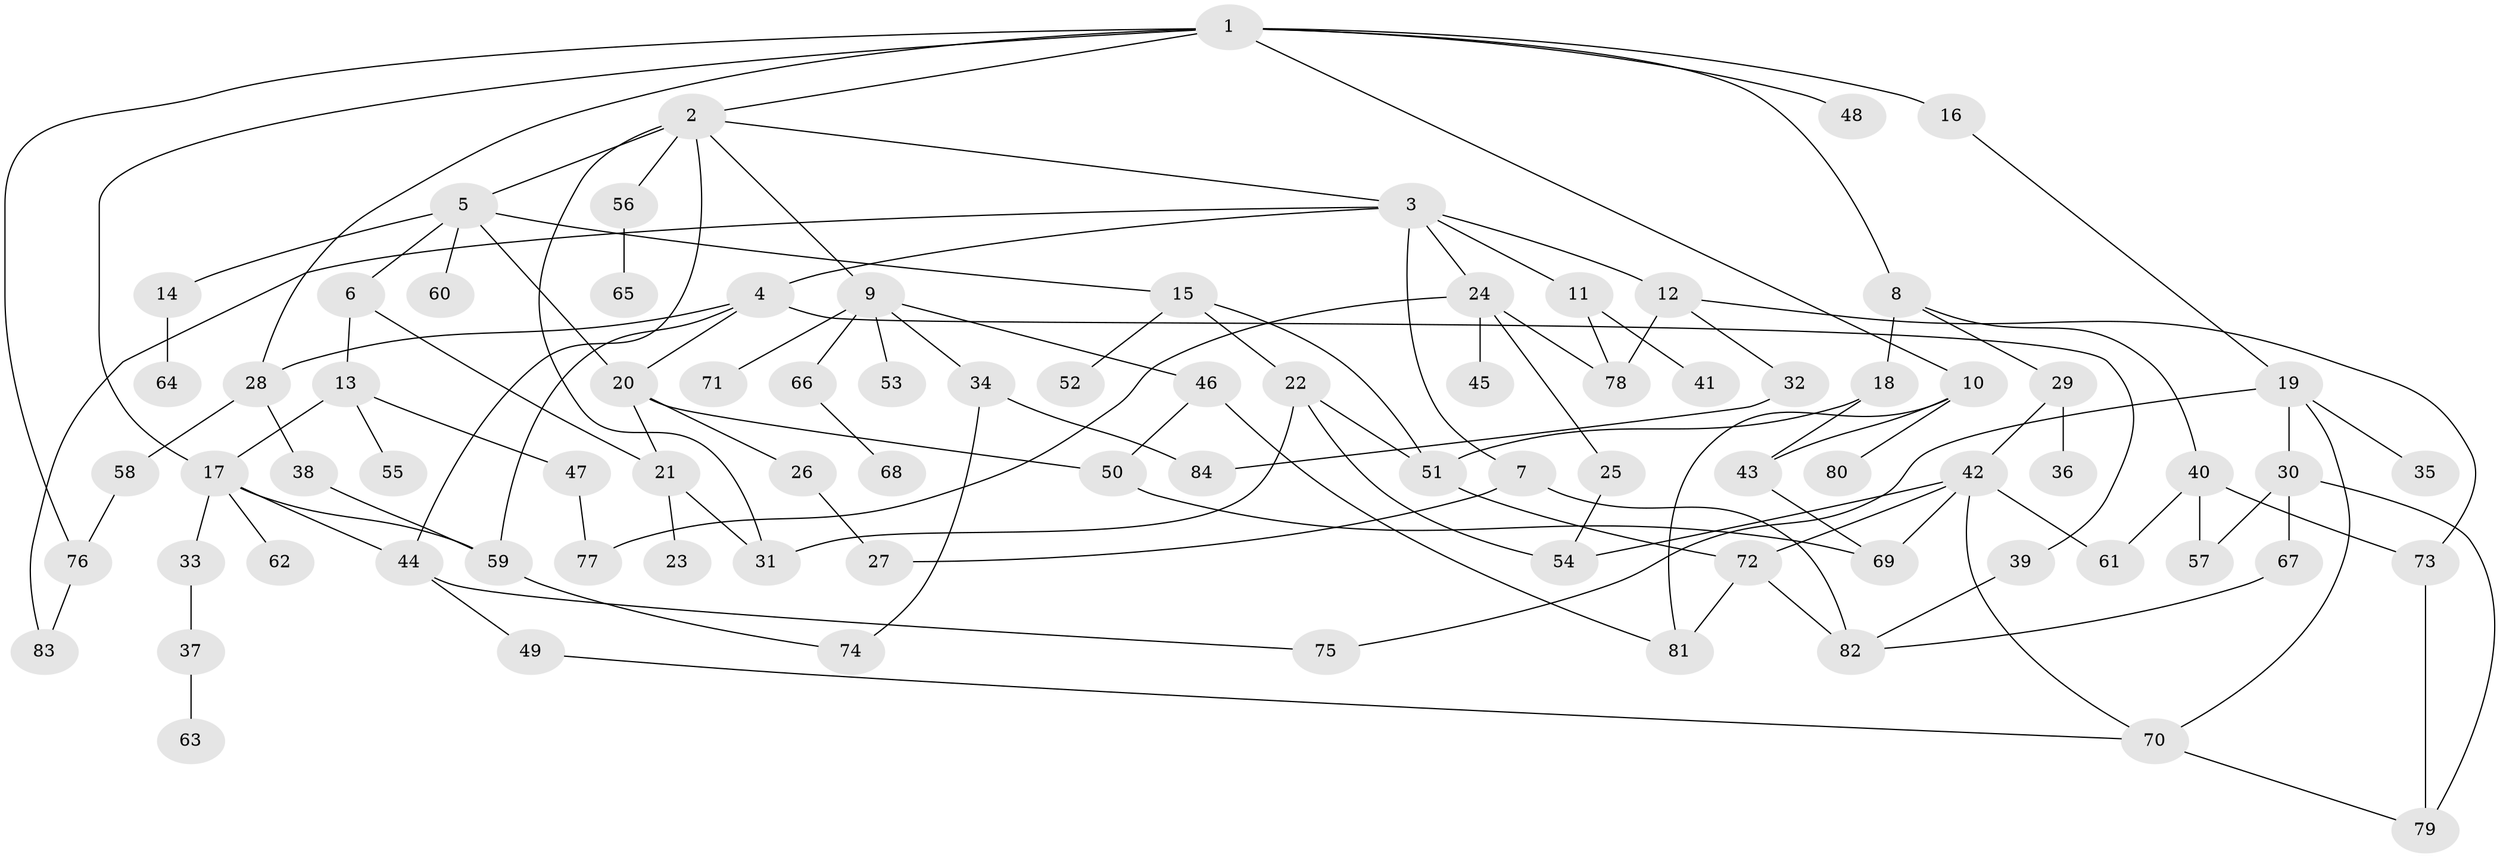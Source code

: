// coarse degree distribution, {7: 0.1, 5: 0.02, 9: 0.04, 4: 0.12, 3: 0.2, 6: 0.06, 2: 0.26, 1: 0.2}
// Generated by graph-tools (version 1.1) at 2025/17/03/04/25 18:17:10]
// undirected, 84 vertices, 122 edges
graph export_dot {
graph [start="1"]
  node [color=gray90,style=filled];
  1;
  2;
  3;
  4;
  5;
  6;
  7;
  8;
  9;
  10;
  11;
  12;
  13;
  14;
  15;
  16;
  17;
  18;
  19;
  20;
  21;
  22;
  23;
  24;
  25;
  26;
  27;
  28;
  29;
  30;
  31;
  32;
  33;
  34;
  35;
  36;
  37;
  38;
  39;
  40;
  41;
  42;
  43;
  44;
  45;
  46;
  47;
  48;
  49;
  50;
  51;
  52;
  53;
  54;
  55;
  56;
  57;
  58;
  59;
  60;
  61;
  62;
  63;
  64;
  65;
  66;
  67;
  68;
  69;
  70;
  71;
  72;
  73;
  74;
  75;
  76;
  77;
  78;
  79;
  80;
  81;
  82;
  83;
  84;
  1 -- 2;
  1 -- 8;
  1 -- 10;
  1 -- 16;
  1 -- 28;
  1 -- 48;
  1 -- 76;
  1 -- 17;
  2 -- 3;
  2 -- 5;
  2 -- 9;
  2 -- 44;
  2 -- 56;
  2 -- 31;
  3 -- 4;
  3 -- 7;
  3 -- 11;
  3 -- 12;
  3 -- 24;
  3 -- 83;
  4 -- 39;
  4 -- 59;
  4 -- 20;
  4 -- 28;
  5 -- 6;
  5 -- 14;
  5 -- 15;
  5 -- 20;
  5 -- 60;
  6 -- 13;
  6 -- 21;
  7 -- 27;
  7 -- 82;
  8 -- 18;
  8 -- 29;
  8 -- 40;
  9 -- 34;
  9 -- 46;
  9 -- 53;
  9 -- 66;
  9 -- 71;
  10 -- 80;
  10 -- 43;
  10 -- 81;
  11 -- 41;
  11 -- 78;
  12 -- 32;
  12 -- 78;
  12 -- 73;
  13 -- 17;
  13 -- 47;
  13 -- 55;
  14 -- 64;
  15 -- 22;
  15 -- 51;
  15 -- 52;
  16 -- 19;
  17 -- 33;
  17 -- 62;
  17 -- 44;
  17 -- 59;
  18 -- 43;
  18 -- 51;
  19 -- 30;
  19 -- 35;
  19 -- 70;
  19 -- 75;
  20 -- 21;
  20 -- 26;
  20 -- 50;
  21 -- 23;
  21 -- 31;
  22 -- 54;
  22 -- 31;
  22 -- 51;
  24 -- 25;
  24 -- 45;
  24 -- 77;
  24 -- 78;
  25 -- 54;
  26 -- 27;
  28 -- 38;
  28 -- 58;
  29 -- 36;
  29 -- 42;
  30 -- 67;
  30 -- 79;
  30 -- 57;
  32 -- 84;
  33 -- 37;
  34 -- 84;
  34 -- 74;
  37 -- 63;
  38 -- 59;
  39 -- 82;
  40 -- 57;
  40 -- 73;
  40 -- 61;
  42 -- 61;
  42 -- 69;
  42 -- 54;
  42 -- 70;
  42 -- 72;
  43 -- 69;
  44 -- 49;
  44 -- 75;
  46 -- 50;
  46 -- 81;
  47 -- 77;
  49 -- 70;
  50 -- 69;
  51 -- 72;
  56 -- 65;
  58 -- 76;
  59 -- 74;
  66 -- 68;
  67 -- 82;
  70 -- 79;
  72 -- 81;
  72 -- 82;
  73 -- 79;
  76 -- 83;
}
